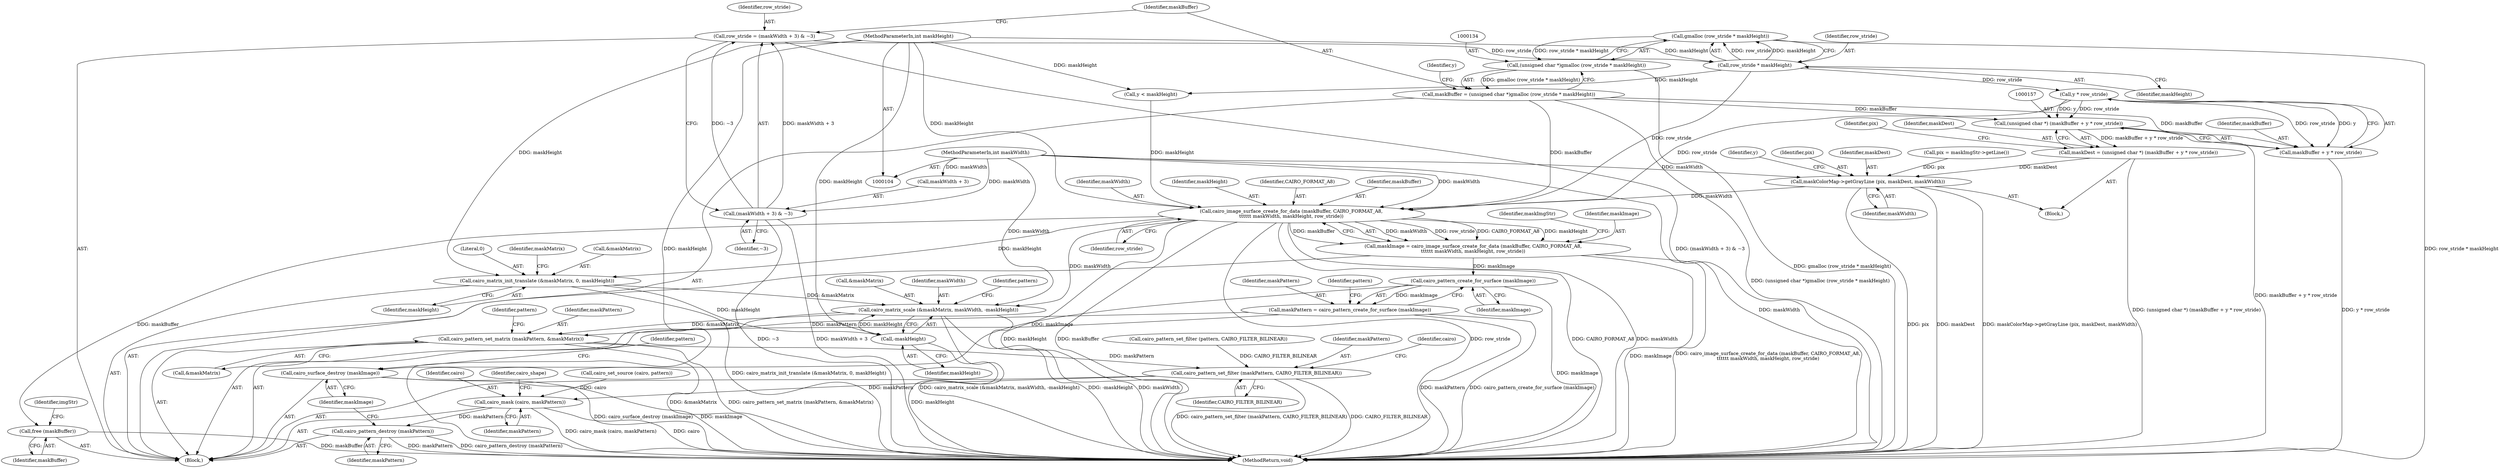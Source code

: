 digraph "1_poppler_7b2d314a61fd0e12f47c62996cb49ec0d1ba747a_3@API" {
"1000135" [label="(Call,gmalloc (row_stride * maskHeight))"];
"1000136" [label="(Call,row_stride * maskHeight)"];
"1000123" [label="(Call,row_stride = (maskWidth + 3) & ~3)"];
"1000125" [label="(Call,(maskWidth + 3) & ~3)"];
"1000112" [label="(MethodParameterIn,int maskWidth)"];
"1000113" [label="(MethodParameterIn,int maskHeight)"];
"1000133" [label="(Call,(unsigned char *)gmalloc (row_stride * maskHeight))"];
"1000131" [label="(Call,maskBuffer = (unsigned char *)gmalloc (row_stride * maskHeight))"];
"1000156" [label="(Call,(unsigned char *) (maskBuffer + y * row_stride))"];
"1000154" [label="(Call,maskDest = (unsigned char *) (maskBuffer + y * row_stride))"];
"1000166" [label="(Call,maskColorMap->getGrayLine (pix, maskDest, maskWidth))"];
"1000172" [label="(Call,cairo_image_surface_create_for_data (maskBuffer, CAIRO_FORMAT_A8,\n\t\t\t\t\t\t maskWidth, maskHeight, row_stride))"];
"1000170" [label="(Call,maskImage = cairo_image_surface_create_for_data (maskBuffer, CAIRO_FORMAT_A8,\n\t\t\t\t\t\t maskWidth, maskHeight, row_stride))"];
"1000269" [label="(Call,cairo_pattern_create_for_surface (maskImage))"];
"1000267" [label="(Call,maskPattern = cairo_pattern_create_for_surface (maskImage))"];
"1000310" [label="(Call,cairo_pattern_set_matrix (maskPattern, &maskMatrix))"];
"1000317" [label="(Call,cairo_pattern_set_filter (maskPattern, CAIRO_FILTER_BILINEAR))"];
"1000323" [label="(Call,cairo_mask (cairo, maskPattern))"];
"1000337" [label="(Call,cairo_pattern_destroy (maskPattern))"];
"1000339" [label="(Call,cairo_surface_destroy (maskImage))"];
"1000295" [label="(Call,cairo_matrix_init_translate (&maskMatrix, 0, maskHeight))"];
"1000300" [label="(Call,cairo_matrix_scale (&maskMatrix, maskWidth, -maskHeight))"];
"1000304" [label="(Call,-maskHeight)"];
"1000347" [label="(Call,free (maskBuffer))"];
"1000158" [label="(Call,maskBuffer + y * row_stride)"];
"1000268" [label="(Identifier,maskPattern)"];
"1000347" [label="(Call,free (maskBuffer))"];
"1000270" [label="(Identifier,maskImage)"];
"1000123" [label="(Call,row_stride = (maskWidth + 3) & ~3)"];
"1000113" [label="(MethodParameterIn,int maskHeight)"];
"1000146" [label="(Identifier,y)"];
"1000339" [label="(Call,cairo_surface_destroy (maskImage))"];
"1000131" [label="(Call,maskBuffer = (unsigned char *)gmalloc (row_stride * maskHeight))"];
"1000300" [label="(Call,cairo_matrix_scale (&maskMatrix, maskWidth, -maskHeight))"];
"1000311" [label="(Identifier,maskPattern)"];
"1000302" [label="(Identifier,maskMatrix)"];
"1000172" [label="(Call,cairo_image_surface_create_for_data (maskBuffer, CAIRO_FORMAT_A8,\n\t\t\t\t\t\t maskWidth, maskHeight, row_stride))"];
"1000327" [label="(Identifier,cairo_shape)"];
"1000317" [label="(Call,cairo_pattern_set_filter (maskPattern, CAIRO_FILTER_BILINEAR))"];
"1000115" [label="(Block,)"];
"1000348" [label="(Identifier,maskBuffer)"];
"1000340" [label="(Identifier,maskImage)"];
"1000350" [label="(Identifier,imgStr)"];
"1000170" [label="(Call,maskImage = cairo_image_surface_create_for_data (maskBuffer, CAIRO_FORMAT_A8,\n\t\t\t\t\t\t maskWidth, maskHeight, row_stride))"];
"1000137" [label="(Identifier,row_stride)"];
"1000303" [label="(Identifier,maskWidth)"];
"1000315" [label="(Identifier,pattern)"];
"1000304" [label="(Call,-maskHeight)"];
"1000342" [label="(Identifier,pattern)"];
"1000319" [label="(Identifier,CAIRO_FILTER_BILINEAR)"];
"1000296" [label="(Call,&maskMatrix)"];
"1000155" [label="(Identifier,maskDest)"];
"1000175" [label="(Identifier,maskWidth)"];
"1000164" [label="(Identifier,pix)"];
"1000295" [label="(Call,cairo_matrix_init_translate (&maskMatrix, 0, maskHeight))"];
"1000320" [label="(Call,cairo_set_source (cairo, pattern))"];
"1000168" [label="(Identifier,maskDest)"];
"1000163" [label="(Call,pix = maskImgStr->getLine())"];
"1000269" [label="(Call,cairo_pattern_create_for_surface (maskImage))"];
"1000338" [label="(Identifier,maskPattern)"];
"1000176" [label="(Identifier,maskHeight)"];
"1000305" [label="(Identifier,maskHeight)"];
"1000124" [label="(Identifier,row_stride)"];
"1000136" [label="(Call,row_stride * maskHeight)"];
"1000177" [label="(Identifier,row_stride)"];
"1000166" [label="(Call,maskColorMap->getGrayLine (pix, maskDest, maskWidth))"];
"1000152" [label="(Identifier,y)"];
"1000126" [label="(Call,maskWidth + 3)"];
"1000273" [label="(Identifier,pattern)"];
"1000318" [label="(Identifier,maskPattern)"];
"1000325" [label="(Identifier,maskPattern)"];
"1000299" [label="(Identifier,maskHeight)"];
"1000321" [label="(Identifier,cairo)"];
"1000148" [label="(Call,y < maskHeight)"];
"1000125" [label="(Call,(maskWidth + 3) & ~3)"];
"1000167" [label="(Identifier,pix)"];
"1000312" [label="(Call,&maskMatrix)"];
"1000159" [label="(Identifier,maskBuffer)"];
"1000138" [label="(Identifier,maskHeight)"];
"1000132" [label="(Identifier,maskBuffer)"];
"1000135" [label="(Call,gmalloc (row_stride * maskHeight))"];
"1000314" [label="(Call,cairo_pattern_set_filter (pattern, CAIRO_FILTER_BILINEAR))"];
"1000174" [label="(Identifier,CAIRO_FORMAT_A8)"];
"1000324" [label="(Identifier,cairo)"];
"1000158" [label="(Call,maskBuffer + y * row_stride)"];
"1000112" [label="(MethodParameterIn,int maskWidth)"];
"1000307" [label="(Identifier,pattern)"];
"1000267" [label="(Call,maskPattern = cairo_pattern_create_for_surface (maskImage))"];
"1000351" [label="(MethodReturn,void)"];
"1000169" [label="(Identifier,maskWidth)"];
"1000153" [label="(Block,)"];
"1000298" [label="(Literal,0)"];
"1000171" [label="(Identifier,maskImage)"];
"1000301" [label="(Call,&maskMatrix)"];
"1000337" [label="(Call,cairo_pattern_destroy (maskPattern))"];
"1000323" [label="(Call,cairo_mask (cairo, maskPattern))"];
"1000173" [label="(Identifier,maskBuffer)"];
"1000156" [label="(Call,(unsigned char *) (maskBuffer + y * row_stride))"];
"1000179" [label="(Identifier,maskImgStr)"];
"1000129" [label="(Identifier,~3)"];
"1000133" [label="(Call,(unsigned char *)gmalloc (row_stride * maskHeight))"];
"1000160" [label="(Call,y * row_stride)"];
"1000154" [label="(Call,maskDest = (unsigned char *) (maskBuffer + y * row_stride))"];
"1000310" [label="(Call,cairo_pattern_set_matrix (maskPattern, &maskMatrix))"];
"1000135" -> "1000133"  [label="AST: "];
"1000135" -> "1000136"  [label="CFG: "];
"1000136" -> "1000135"  [label="AST: "];
"1000133" -> "1000135"  [label="CFG: "];
"1000135" -> "1000351"  [label="DDG: row_stride * maskHeight"];
"1000135" -> "1000133"  [label="DDG: row_stride * maskHeight"];
"1000136" -> "1000135"  [label="DDG: row_stride"];
"1000136" -> "1000135"  [label="DDG: maskHeight"];
"1000136" -> "1000138"  [label="CFG: "];
"1000137" -> "1000136"  [label="AST: "];
"1000138" -> "1000136"  [label="AST: "];
"1000123" -> "1000136"  [label="DDG: row_stride"];
"1000113" -> "1000136"  [label="DDG: maskHeight"];
"1000136" -> "1000148"  [label="DDG: maskHeight"];
"1000136" -> "1000160"  [label="DDG: row_stride"];
"1000136" -> "1000172"  [label="DDG: row_stride"];
"1000123" -> "1000115"  [label="AST: "];
"1000123" -> "1000125"  [label="CFG: "];
"1000124" -> "1000123"  [label="AST: "];
"1000125" -> "1000123"  [label="AST: "];
"1000132" -> "1000123"  [label="CFG: "];
"1000123" -> "1000351"  [label="DDG: (maskWidth + 3) & ~3"];
"1000125" -> "1000123"  [label="DDG: maskWidth + 3"];
"1000125" -> "1000123"  [label="DDG: ~3"];
"1000125" -> "1000129"  [label="CFG: "];
"1000126" -> "1000125"  [label="AST: "];
"1000129" -> "1000125"  [label="AST: "];
"1000125" -> "1000351"  [label="DDG: maskWidth + 3"];
"1000125" -> "1000351"  [label="DDG: ~3"];
"1000112" -> "1000125"  [label="DDG: maskWidth"];
"1000112" -> "1000104"  [label="AST: "];
"1000112" -> "1000351"  [label="DDG: maskWidth"];
"1000112" -> "1000126"  [label="DDG: maskWidth"];
"1000112" -> "1000166"  [label="DDG: maskWidth"];
"1000112" -> "1000172"  [label="DDG: maskWidth"];
"1000112" -> "1000300"  [label="DDG: maskWidth"];
"1000113" -> "1000104"  [label="AST: "];
"1000113" -> "1000351"  [label="DDG: maskHeight"];
"1000113" -> "1000148"  [label="DDG: maskHeight"];
"1000113" -> "1000172"  [label="DDG: maskHeight"];
"1000113" -> "1000295"  [label="DDG: maskHeight"];
"1000113" -> "1000304"  [label="DDG: maskHeight"];
"1000133" -> "1000131"  [label="AST: "];
"1000134" -> "1000133"  [label="AST: "];
"1000131" -> "1000133"  [label="CFG: "];
"1000133" -> "1000351"  [label="DDG: gmalloc (row_stride * maskHeight)"];
"1000133" -> "1000131"  [label="DDG: gmalloc (row_stride * maskHeight)"];
"1000131" -> "1000115"  [label="AST: "];
"1000132" -> "1000131"  [label="AST: "];
"1000146" -> "1000131"  [label="CFG: "];
"1000131" -> "1000351"  [label="DDG: (unsigned char *)gmalloc (row_stride * maskHeight)"];
"1000131" -> "1000156"  [label="DDG: maskBuffer"];
"1000131" -> "1000158"  [label="DDG: maskBuffer"];
"1000131" -> "1000172"  [label="DDG: maskBuffer"];
"1000156" -> "1000154"  [label="AST: "];
"1000156" -> "1000158"  [label="CFG: "];
"1000157" -> "1000156"  [label="AST: "];
"1000158" -> "1000156"  [label="AST: "];
"1000154" -> "1000156"  [label="CFG: "];
"1000156" -> "1000351"  [label="DDG: maskBuffer + y * row_stride"];
"1000156" -> "1000154"  [label="DDG: maskBuffer + y * row_stride"];
"1000160" -> "1000156"  [label="DDG: y"];
"1000160" -> "1000156"  [label="DDG: row_stride"];
"1000154" -> "1000153"  [label="AST: "];
"1000155" -> "1000154"  [label="AST: "];
"1000164" -> "1000154"  [label="CFG: "];
"1000154" -> "1000351"  [label="DDG: (unsigned char *) (maskBuffer + y * row_stride)"];
"1000154" -> "1000166"  [label="DDG: maskDest"];
"1000166" -> "1000153"  [label="AST: "];
"1000166" -> "1000169"  [label="CFG: "];
"1000167" -> "1000166"  [label="AST: "];
"1000168" -> "1000166"  [label="AST: "];
"1000169" -> "1000166"  [label="AST: "];
"1000152" -> "1000166"  [label="CFG: "];
"1000166" -> "1000351"  [label="DDG: maskDest"];
"1000166" -> "1000351"  [label="DDG: maskColorMap->getGrayLine (pix, maskDest, maskWidth)"];
"1000166" -> "1000351"  [label="DDG: pix"];
"1000163" -> "1000166"  [label="DDG: pix"];
"1000166" -> "1000172"  [label="DDG: maskWidth"];
"1000172" -> "1000170"  [label="AST: "];
"1000172" -> "1000177"  [label="CFG: "];
"1000173" -> "1000172"  [label="AST: "];
"1000174" -> "1000172"  [label="AST: "];
"1000175" -> "1000172"  [label="AST: "];
"1000176" -> "1000172"  [label="AST: "];
"1000177" -> "1000172"  [label="AST: "];
"1000170" -> "1000172"  [label="CFG: "];
"1000172" -> "1000351"  [label="DDG: maskHeight"];
"1000172" -> "1000351"  [label="DDG: maskBuffer"];
"1000172" -> "1000351"  [label="DDG: row_stride"];
"1000172" -> "1000351"  [label="DDG: CAIRO_FORMAT_A8"];
"1000172" -> "1000351"  [label="DDG: maskWidth"];
"1000172" -> "1000170"  [label="DDG: maskWidth"];
"1000172" -> "1000170"  [label="DDG: row_stride"];
"1000172" -> "1000170"  [label="DDG: CAIRO_FORMAT_A8"];
"1000172" -> "1000170"  [label="DDG: maskHeight"];
"1000172" -> "1000170"  [label="DDG: maskBuffer"];
"1000148" -> "1000172"  [label="DDG: maskHeight"];
"1000160" -> "1000172"  [label="DDG: row_stride"];
"1000172" -> "1000295"  [label="DDG: maskHeight"];
"1000172" -> "1000300"  [label="DDG: maskWidth"];
"1000172" -> "1000347"  [label="DDG: maskBuffer"];
"1000170" -> "1000115"  [label="AST: "];
"1000171" -> "1000170"  [label="AST: "];
"1000179" -> "1000170"  [label="CFG: "];
"1000170" -> "1000351"  [label="DDG: cairo_image_surface_create_for_data (maskBuffer, CAIRO_FORMAT_A8,\n\t\t\t\t\t\t maskWidth, maskHeight, row_stride)"];
"1000170" -> "1000351"  [label="DDG: maskImage"];
"1000170" -> "1000269"  [label="DDG: maskImage"];
"1000269" -> "1000267"  [label="AST: "];
"1000269" -> "1000270"  [label="CFG: "];
"1000270" -> "1000269"  [label="AST: "];
"1000267" -> "1000269"  [label="CFG: "];
"1000269" -> "1000351"  [label="DDG: maskImage"];
"1000269" -> "1000267"  [label="DDG: maskImage"];
"1000269" -> "1000339"  [label="DDG: maskImage"];
"1000267" -> "1000115"  [label="AST: "];
"1000268" -> "1000267"  [label="AST: "];
"1000273" -> "1000267"  [label="CFG: "];
"1000267" -> "1000351"  [label="DDG: cairo_pattern_create_for_surface (maskImage)"];
"1000267" -> "1000351"  [label="DDG: maskPattern"];
"1000267" -> "1000310"  [label="DDG: maskPattern"];
"1000310" -> "1000115"  [label="AST: "];
"1000310" -> "1000312"  [label="CFG: "];
"1000311" -> "1000310"  [label="AST: "];
"1000312" -> "1000310"  [label="AST: "];
"1000315" -> "1000310"  [label="CFG: "];
"1000310" -> "1000351"  [label="DDG: cairo_pattern_set_matrix (maskPattern, &maskMatrix)"];
"1000310" -> "1000351"  [label="DDG: &maskMatrix"];
"1000300" -> "1000310"  [label="DDG: &maskMatrix"];
"1000310" -> "1000317"  [label="DDG: maskPattern"];
"1000317" -> "1000115"  [label="AST: "];
"1000317" -> "1000319"  [label="CFG: "];
"1000318" -> "1000317"  [label="AST: "];
"1000319" -> "1000317"  [label="AST: "];
"1000321" -> "1000317"  [label="CFG: "];
"1000317" -> "1000351"  [label="DDG: CAIRO_FILTER_BILINEAR"];
"1000317" -> "1000351"  [label="DDG: cairo_pattern_set_filter (maskPattern, CAIRO_FILTER_BILINEAR)"];
"1000314" -> "1000317"  [label="DDG: CAIRO_FILTER_BILINEAR"];
"1000317" -> "1000323"  [label="DDG: maskPattern"];
"1000323" -> "1000115"  [label="AST: "];
"1000323" -> "1000325"  [label="CFG: "];
"1000324" -> "1000323"  [label="AST: "];
"1000325" -> "1000323"  [label="AST: "];
"1000327" -> "1000323"  [label="CFG: "];
"1000323" -> "1000351"  [label="DDG: cairo"];
"1000323" -> "1000351"  [label="DDG: cairo_mask (cairo, maskPattern)"];
"1000320" -> "1000323"  [label="DDG: cairo"];
"1000323" -> "1000337"  [label="DDG: maskPattern"];
"1000337" -> "1000115"  [label="AST: "];
"1000337" -> "1000338"  [label="CFG: "];
"1000338" -> "1000337"  [label="AST: "];
"1000340" -> "1000337"  [label="CFG: "];
"1000337" -> "1000351"  [label="DDG: maskPattern"];
"1000337" -> "1000351"  [label="DDG: cairo_pattern_destroy (maskPattern)"];
"1000339" -> "1000115"  [label="AST: "];
"1000339" -> "1000340"  [label="CFG: "];
"1000340" -> "1000339"  [label="AST: "];
"1000342" -> "1000339"  [label="CFG: "];
"1000339" -> "1000351"  [label="DDG: cairo_surface_destroy (maskImage)"];
"1000339" -> "1000351"  [label="DDG: maskImage"];
"1000295" -> "1000115"  [label="AST: "];
"1000295" -> "1000299"  [label="CFG: "];
"1000296" -> "1000295"  [label="AST: "];
"1000298" -> "1000295"  [label="AST: "];
"1000299" -> "1000295"  [label="AST: "];
"1000302" -> "1000295"  [label="CFG: "];
"1000295" -> "1000351"  [label="DDG: cairo_matrix_init_translate (&maskMatrix, 0, maskHeight)"];
"1000295" -> "1000300"  [label="DDG: &maskMatrix"];
"1000295" -> "1000304"  [label="DDG: maskHeight"];
"1000300" -> "1000115"  [label="AST: "];
"1000300" -> "1000304"  [label="CFG: "];
"1000301" -> "1000300"  [label="AST: "];
"1000303" -> "1000300"  [label="AST: "];
"1000304" -> "1000300"  [label="AST: "];
"1000307" -> "1000300"  [label="CFG: "];
"1000300" -> "1000351"  [label="DDG: -maskHeight"];
"1000300" -> "1000351"  [label="DDG: maskWidth"];
"1000300" -> "1000351"  [label="DDG: cairo_matrix_scale (&maskMatrix, maskWidth, -maskHeight)"];
"1000304" -> "1000300"  [label="DDG: maskHeight"];
"1000304" -> "1000305"  [label="CFG: "];
"1000305" -> "1000304"  [label="AST: "];
"1000304" -> "1000351"  [label="DDG: maskHeight"];
"1000347" -> "1000115"  [label="AST: "];
"1000347" -> "1000348"  [label="CFG: "];
"1000348" -> "1000347"  [label="AST: "];
"1000350" -> "1000347"  [label="CFG: "];
"1000347" -> "1000351"  [label="DDG: maskBuffer"];
"1000158" -> "1000160"  [label="CFG: "];
"1000159" -> "1000158"  [label="AST: "];
"1000160" -> "1000158"  [label="AST: "];
"1000158" -> "1000351"  [label="DDG: y * row_stride"];
"1000160" -> "1000158"  [label="DDG: y"];
"1000160" -> "1000158"  [label="DDG: row_stride"];
}
